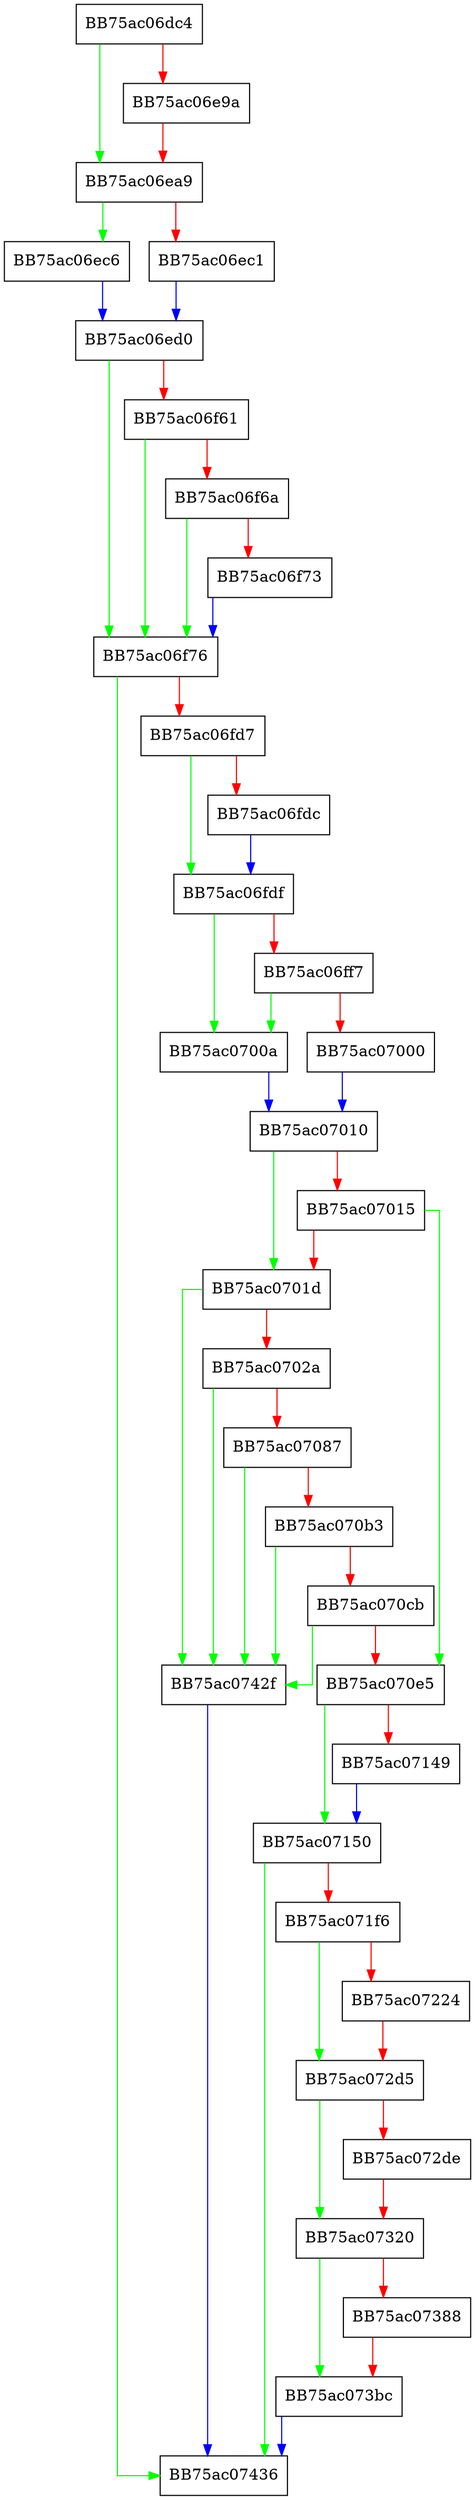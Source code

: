 digraph ZSTD_resetCCtx_internal {
  node [shape="box"];
  graph [splines=ortho];
  BB75ac06dc4 -> BB75ac06ea9 [color="green"];
  BB75ac06dc4 -> BB75ac06e9a [color="red"];
  BB75ac06e9a -> BB75ac06ea9 [color="red"];
  BB75ac06ea9 -> BB75ac06ec6 [color="green"];
  BB75ac06ea9 -> BB75ac06ec1 [color="red"];
  BB75ac06ec1 -> BB75ac06ed0 [color="blue"];
  BB75ac06ec6 -> BB75ac06ed0 [color="blue"];
  BB75ac06ed0 -> BB75ac06f76 [color="green"];
  BB75ac06ed0 -> BB75ac06f61 [color="red"];
  BB75ac06f61 -> BB75ac06f76 [color="green"];
  BB75ac06f61 -> BB75ac06f6a [color="red"];
  BB75ac06f6a -> BB75ac06f76 [color="green"];
  BB75ac06f6a -> BB75ac06f73 [color="red"];
  BB75ac06f73 -> BB75ac06f76 [color="blue"];
  BB75ac06f76 -> BB75ac07436 [color="green"];
  BB75ac06f76 -> BB75ac06fd7 [color="red"];
  BB75ac06fd7 -> BB75ac06fdf [color="green"];
  BB75ac06fd7 -> BB75ac06fdc [color="red"];
  BB75ac06fdc -> BB75ac06fdf [color="blue"];
  BB75ac06fdf -> BB75ac0700a [color="green"];
  BB75ac06fdf -> BB75ac06ff7 [color="red"];
  BB75ac06ff7 -> BB75ac0700a [color="green"];
  BB75ac06ff7 -> BB75ac07000 [color="red"];
  BB75ac07000 -> BB75ac07010 [color="blue"];
  BB75ac0700a -> BB75ac07010 [color="blue"];
  BB75ac07010 -> BB75ac0701d [color="green"];
  BB75ac07010 -> BB75ac07015 [color="red"];
  BB75ac07015 -> BB75ac070e5 [color="green"];
  BB75ac07015 -> BB75ac0701d [color="red"];
  BB75ac0701d -> BB75ac0742f [color="green"];
  BB75ac0701d -> BB75ac0702a [color="red"];
  BB75ac0702a -> BB75ac0742f [color="green"];
  BB75ac0702a -> BB75ac07087 [color="red"];
  BB75ac07087 -> BB75ac0742f [color="green"];
  BB75ac07087 -> BB75ac070b3 [color="red"];
  BB75ac070b3 -> BB75ac0742f [color="green"];
  BB75ac070b3 -> BB75ac070cb [color="red"];
  BB75ac070cb -> BB75ac0742f [color="green"];
  BB75ac070cb -> BB75ac070e5 [color="red"];
  BB75ac070e5 -> BB75ac07150 [color="green"];
  BB75ac070e5 -> BB75ac07149 [color="red"];
  BB75ac07149 -> BB75ac07150 [color="blue"];
  BB75ac07150 -> BB75ac07436 [color="green"];
  BB75ac07150 -> BB75ac071f6 [color="red"];
  BB75ac071f6 -> BB75ac072d5 [color="green"];
  BB75ac071f6 -> BB75ac07224 [color="red"];
  BB75ac07224 -> BB75ac072d5 [color="red"];
  BB75ac072d5 -> BB75ac07320 [color="green"];
  BB75ac072d5 -> BB75ac072de [color="red"];
  BB75ac072de -> BB75ac07320 [color="red"];
  BB75ac07320 -> BB75ac073bc [color="green"];
  BB75ac07320 -> BB75ac07388 [color="red"];
  BB75ac07388 -> BB75ac073bc [color="red"];
  BB75ac073bc -> BB75ac07436 [color="blue"];
  BB75ac0742f -> BB75ac07436 [color="blue"];
}